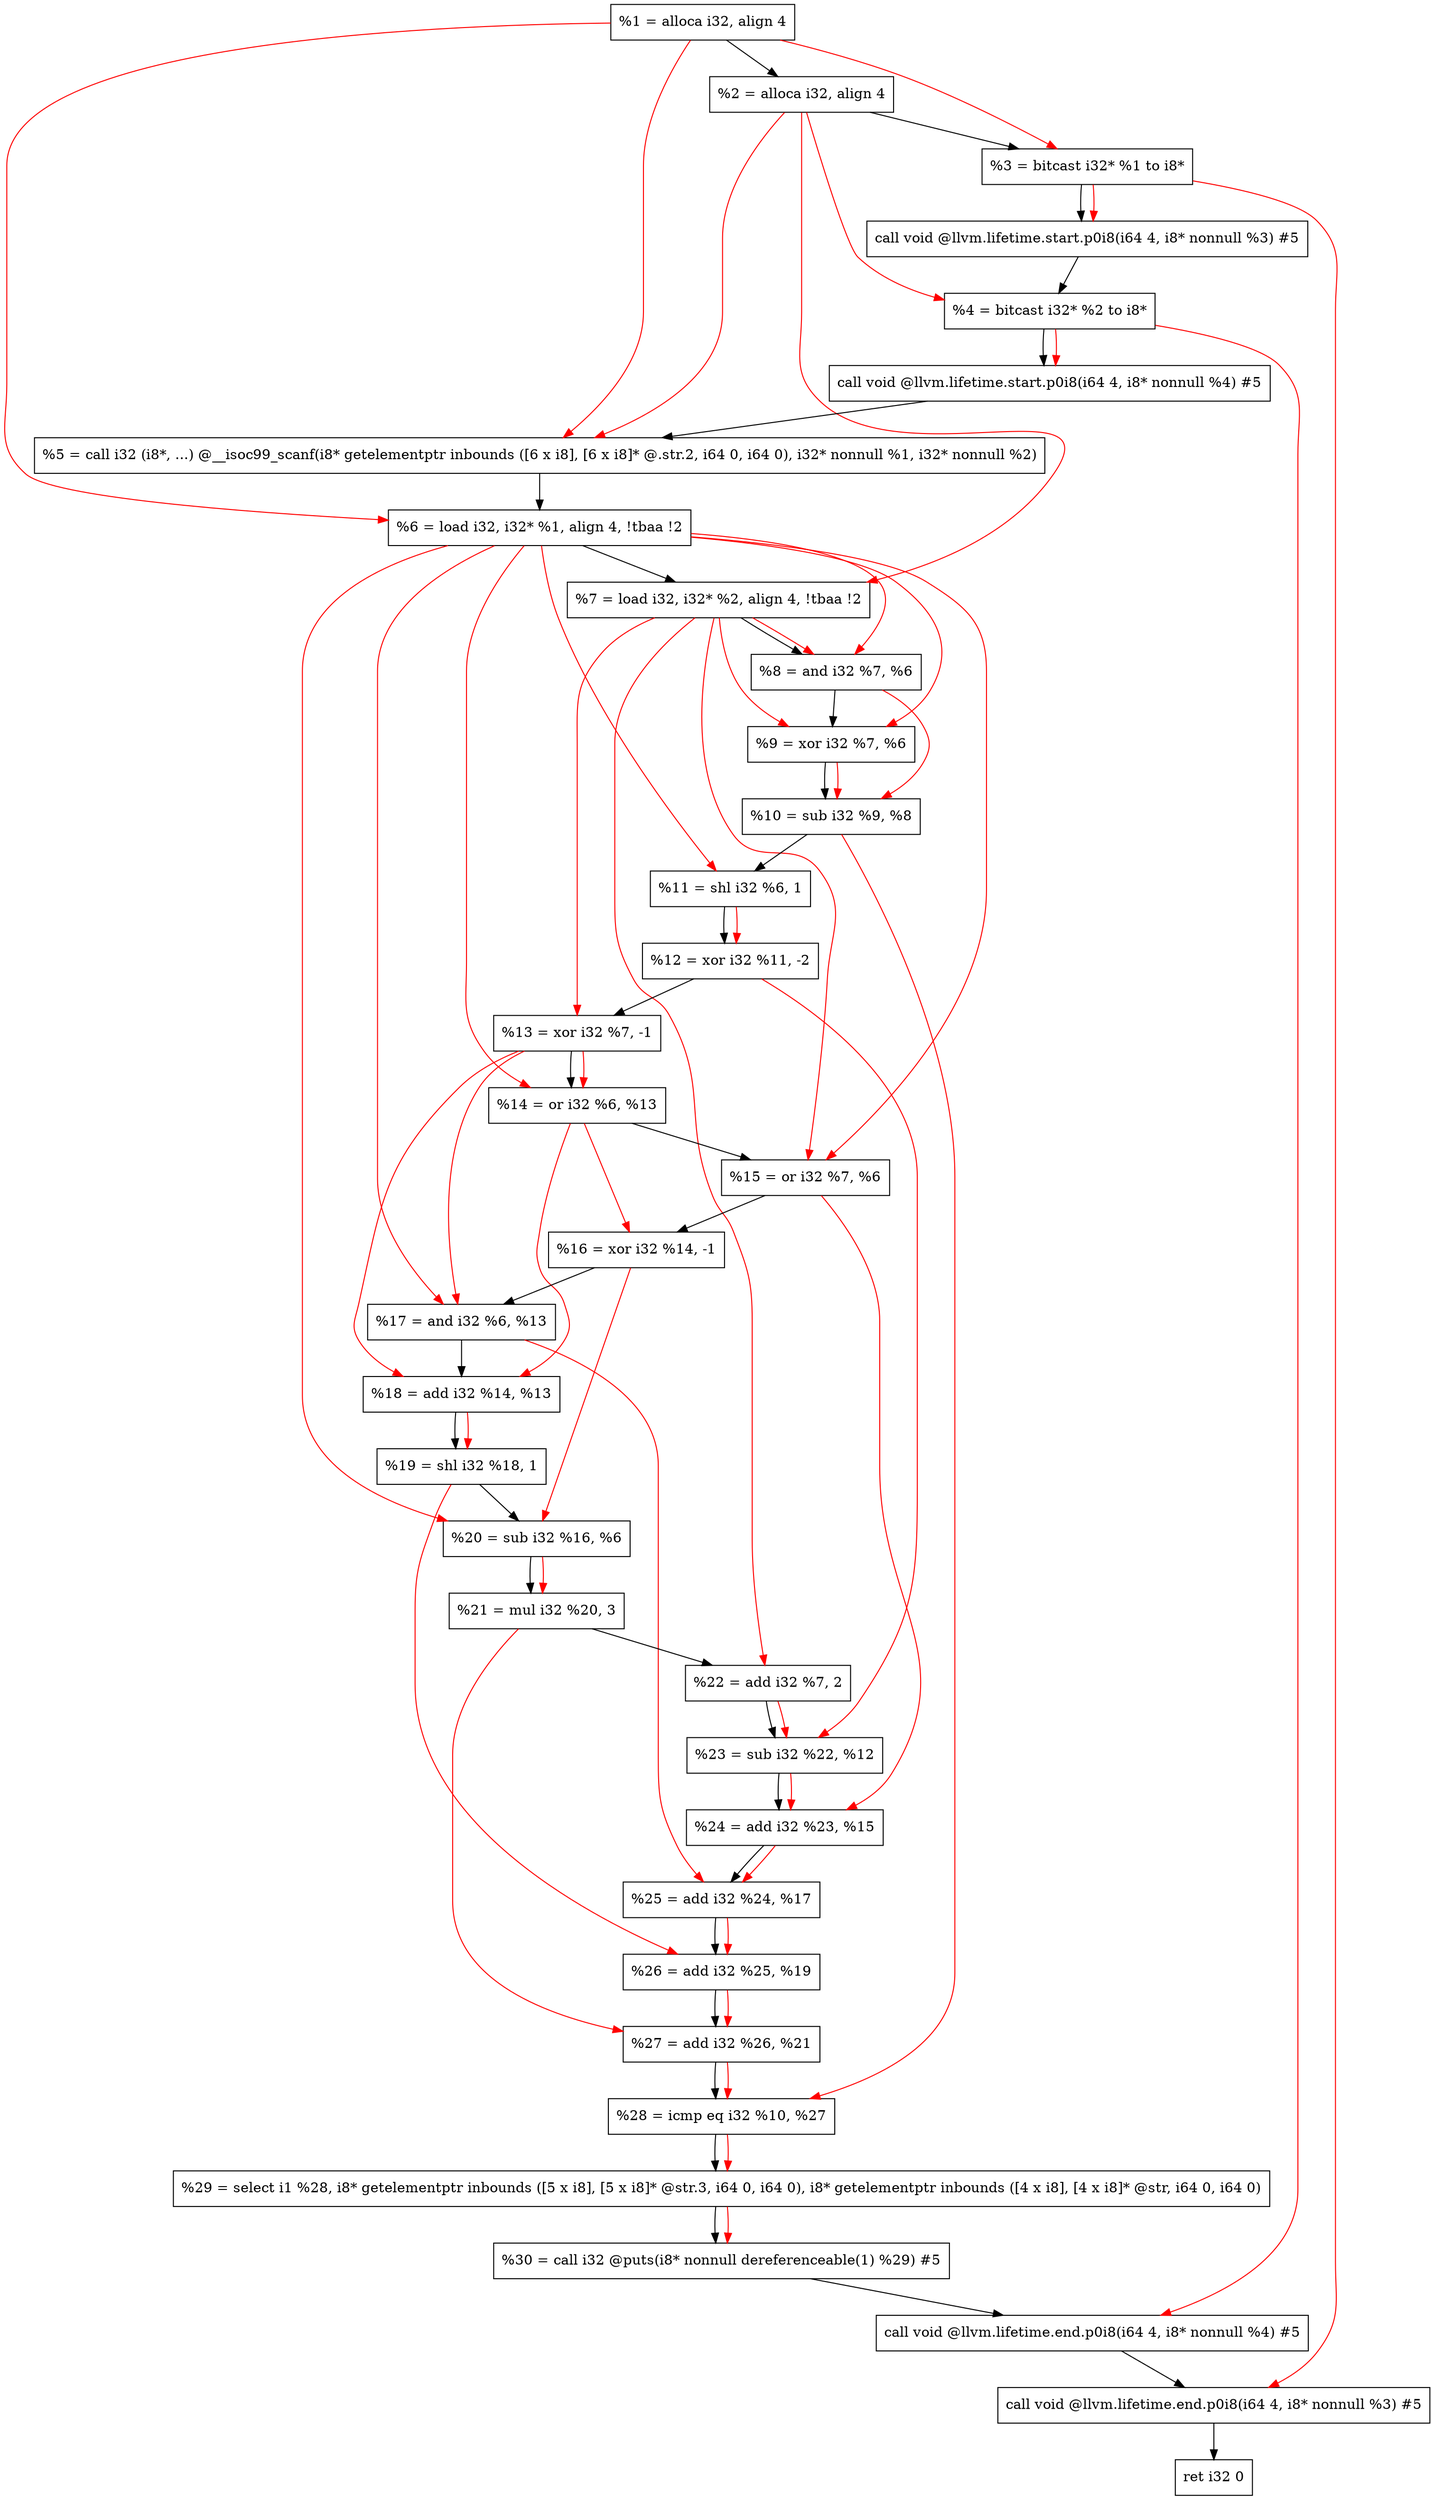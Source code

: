 digraph "DFG for'main' function" {
	Node0xac8b48[shape=record, label="  %1 = alloca i32, align 4"];
	Node0xac8bc8[shape=record, label="  %2 = alloca i32, align 4"];
	Node0xac8c58[shape=record, label="  %3 = bitcast i32* %1 to i8*"];
	Node0xac90b8[shape=record, label="  call void @llvm.lifetime.start.p0i8(i64 4, i8* nonnull %3) #5"];
	Node0xac9198[shape=record, label="  %4 = bitcast i32* %2 to i8*"];
	Node0xac92b8[shape=record, label="  call void @llvm.lifetime.start.p0i8(i64 4, i8* nonnull %4) #5"];
	Node0xac94f0[shape=record, label="  %5 = call i32 (i8*, ...) @__isoc99_scanf(i8* getelementptr inbounds ([6 x i8], [6 x i8]* @.str.2, i64 0, i64 0), i32* nonnull %1, i32* nonnull %2)"];
	Node0xac95a8[shape=record, label="  %6 = load i32, i32* %1, align 4, !tbaa !2"];
	Node0xaca518[shape=record, label="  %7 = load i32, i32* %2, align 4, !tbaa !2"];
	Node0xacaba0[shape=record, label="  %8 = and i32 %7, %6"];
	Node0xacac10[shape=record, label="  %9 = xor i32 %7, %6"];
	Node0xacac80[shape=record, label="  %10 = sub i32 %9, %8"];
	Node0xacacf0[shape=record, label="  %11 = shl i32 %6, 1"];
	Node0xacad60[shape=record, label="  %12 = xor i32 %11, -2"];
	Node0xacadd0[shape=record, label="  %13 = xor i32 %7, -1"];
	Node0xacae40[shape=record, label="  %14 = or i32 %6, %13"];
	Node0xacaeb0[shape=record, label="  %15 = or i32 %7, %6"];
	Node0xacaf20[shape=record, label="  %16 = xor i32 %14, -1"];
	Node0xacaf90[shape=record, label="  %17 = and i32 %6, %13"];
	Node0xacb000[shape=record, label="  %18 = add i32 %14, %13"];
	Node0xacb070[shape=record, label="  %19 = shl i32 %18, 1"];
	Node0xacb0e0[shape=record, label="  %20 = sub i32 %16, %6"];
	Node0xacb150[shape=record, label="  %21 = mul i32 %20, 3"];
	Node0xacb1c0[shape=record, label="  %22 = add i32 %7, 2"];
	Node0xacb230[shape=record, label="  %23 = sub i32 %22, %12"];
	Node0xacb2a0[shape=record, label="  %24 = add i32 %23, %15"];
	Node0xacb310[shape=record, label="  %25 = add i32 %24, %17"];
	Node0xacb380[shape=record, label="  %26 = add i32 %25, %19"];
	Node0xacb3f0[shape=record, label="  %27 = add i32 %26, %21"];
	Node0xacb460[shape=record, label="  %28 = icmp eq i32 %10, %27"];
	Node0xa699d8[shape=record, label="  %29 = select i1 %28, i8* getelementptr inbounds ([5 x i8], [5 x i8]* @str.3, i64 0, i64 0), i8* getelementptr inbounds ([4 x i8], [4 x i8]* @str, i64 0, i64 0)"];
	Node0xacb4f0[shape=record, label="  %30 = call i32 @puts(i8* nonnull dereferenceable(1) %29) #5"];
	Node0xacb748[shape=record, label="  call void @llvm.lifetime.end.p0i8(i64 4, i8* nonnull %4) #5"];
	Node0xacb8a8[shape=record, label="  call void @llvm.lifetime.end.p0i8(i64 4, i8* nonnull %3) #5"];
	Node0xacb968[shape=record, label="  ret i32 0"];
	Node0xac8b48 -> Node0xac8bc8;
	Node0xac8bc8 -> Node0xac8c58;
	Node0xac8c58 -> Node0xac90b8;
	Node0xac90b8 -> Node0xac9198;
	Node0xac9198 -> Node0xac92b8;
	Node0xac92b8 -> Node0xac94f0;
	Node0xac94f0 -> Node0xac95a8;
	Node0xac95a8 -> Node0xaca518;
	Node0xaca518 -> Node0xacaba0;
	Node0xacaba0 -> Node0xacac10;
	Node0xacac10 -> Node0xacac80;
	Node0xacac80 -> Node0xacacf0;
	Node0xacacf0 -> Node0xacad60;
	Node0xacad60 -> Node0xacadd0;
	Node0xacadd0 -> Node0xacae40;
	Node0xacae40 -> Node0xacaeb0;
	Node0xacaeb0 -> Node0xacaf20;
	Node0xacaf20 -> Node0xacaf90;
	Node0xacaf90 -> Node0xacb000;
	Node0xacb000 -> Node0xacb070;
	Node0xacb070 -> Node0xacb0e0;
	Node0xacb0e0 -> Node0xacb150;
	Node0xacb150 -> Node0xacb1c0;
	Node0xacb1c0 -> Node0xacb230;
	Node0xacb230 -> Node0xacb2a0;
	Node0xacb2a0 -> Node0xacb310;
	Node0xacb310 -> Node0xacb380;
	Node0xacb380 -> Node0xacb3f0;
	Node0xacb3f0 -> Node0xacb460;
	Node0xacb460 -> Node0xa699d8;
	Node0xa699d8 -> Node0xacb4f0;
	Node0xacb4f0 -> Node0xacb748;
	Node0xacb748 -> Node0xacb8a8;
	Node0xacb8a8 -> Node0xacb968;
edge [color=red]
	Node0xac8b48 -> Node0xac8c58;
	Node0xac8c58 -> Node0xac90b8;
	Node0xac8bc8 -> Node0xac9198;
	Node0xac9198 -> Node0xac92b8;
	Node0xac8b48 -> Node0xac94f0;
	Node0xac8bc8 -> Node0xac94f0;
	Node0xac8b48 -> Node0xac95a8;
	Node0xac8bc8 -> Node0xaca518;
	Node0xaca518 -> Node0xacaba0;
	Node0xac95a8 -> Node0xacaba0;
	Node0xaca518 -> Node0xacac10;
	Node0xac95a8 -> Node0xacac10;
	Node0xacac10 -> Node0xacac80;
	Node0xacaba0 -> Node0xacac80;
	Node0xac95a8 -> Node0xacacf0;
	Node0xacacf0 -> Node0xacad60;
	Node0xaca518 -> Node0xacadd0;
	Node0xac95a8 -> Node0xacae40;
	Node0xacadd0 -> Node0xacae40;
	Node0xaca518 -> Node0xacaeb0;
	Node0xac95a8 -> Node0xacaeb0;
	Node0xacae40 -> Node0xacaf20;
	Node0xac95a8 -> Node0xacaf90;
	Node0xacadd0 -> Node0xacaf90;
	Node0xacae40 -> Node0xacb000;
	Node0xacadd0 -> Node0xacb000;
	Node0xacb000 -> Node0xacb070;
	Node0xacaf20 -> Node0xacb0e0;
	Node0xac95a8 -> Node0xacb0e0;
	Node0xacb0e0 -> Node0xacb150;
	Node0xaca518 -> Node0xacb1c0;
	Node0xacb1c0 -> Node0xacb230;
	Node0xacad60 -> Node0xacb230;
	Node0xacb230 -> Node0xacb2a0;
	Node0xacaeb0 -> Node0xacb2a0;
	Node0xacb2a0 -> Node0xacb310;
	Node0xacaf90 -> Node0xacb310;
	Node0xacb310 -> Node0xacb380;
	Node0xacb070 -> Node0xacb380;
	Node0xacb380 -> Node0xacb3f0;
	Node0xacb150 -> Node0xacb3f0;
	Node0xacac80 -> Node0xacb460;
	Node0xacb3f0 -> Node0xacb460;
	Node0xacb460 -> Node0xa699d8;
	Node0xa699d8 -> Node0xacb4f0;
	Node0xac9198 -> Node0xacb748;
	Node0xac8c58 -> Node0xacb8a8;
}
